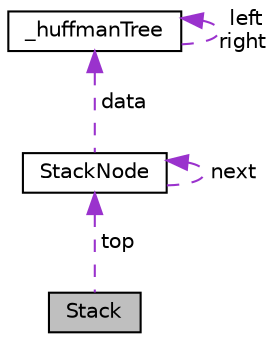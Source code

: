 digraph "Stack"
{
 // LATEX_PDF_SIZE
  edge [fontname="Helvetica",fontsize="10",labelfontname="Helvetica",labelfontsize="10"];
  node [fontname="Helvetica",fontsize="10",shape=record];
  Node1 [label="Stack",height=0.2,width=0.4,color="black", fillcolor="grey75", style="filled", fontcolor="black",tooltip=" "];
  Node2 -> Node1 [dir="back",color="darkorchid3",fontsize="10",style="dashed",label=" top" ,fontname="Helvetica"];
  Node2 [label="StackNode",height=0.2,width=0.4,color="black", fillcolor="white", style="filled",URL="$struct_stack_node.html",tooltip=" "];
  Node3 -> Node2 [dir="back",color="darkorchid3",fontsize="10",style="dashed",label=" data" ,fontname="Helvetica"];
  Node3 [label="_huffmanTree",height=0.2,width=0.4,color="black", fillcolor="white", style="filled",URL="$struct__huffman_tree.html",tooltip=" "];
  Node3 -> Node3 [dir="back",color="darkorchid3",fontsize="10",style="dashed",label=" left\nright" ,fontname="Helvetica"];
  Node2 -> Node2 [dir="back",color="darkorchid3",fontsize="10",style="dashed",label=" next" ,fontname="Helvetica"];
}
